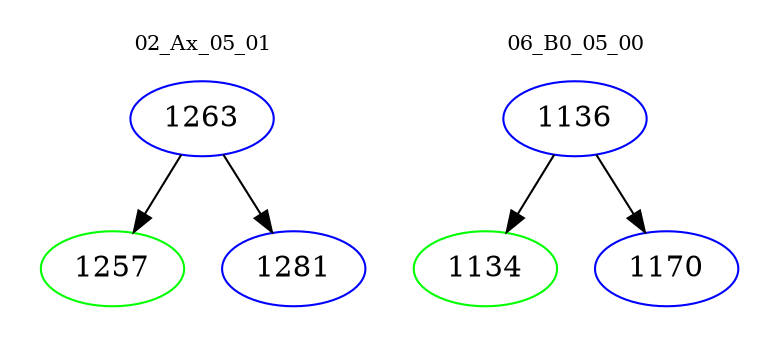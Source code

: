 digraph{
subgraph cluster_0 {
color = white
label = "02_Ax_05_01";
fontsize=10;
T0_1263 [label="1263", color="blue"]
T0_1263 -> T0_1257 [color="black"]
T0_1257 [label="1257", color="green"]
T0_1263 -> T0_1281 [color="black"]
T0_1281 [label="1281", color="blue"]
}
subgraph cluster_1 {
color = white
label = "06_B0_05_00";
fontsize=10;
T1_1136 [label="1136", color="blue"]
T1_1136 -> T1_1134 [color="black"]
T1_1134 [label="1134", color="green"]
T1_1136 -> T1_1170 [color="black"]
T1_1170 [label="1170", color="blue"]
}
}
